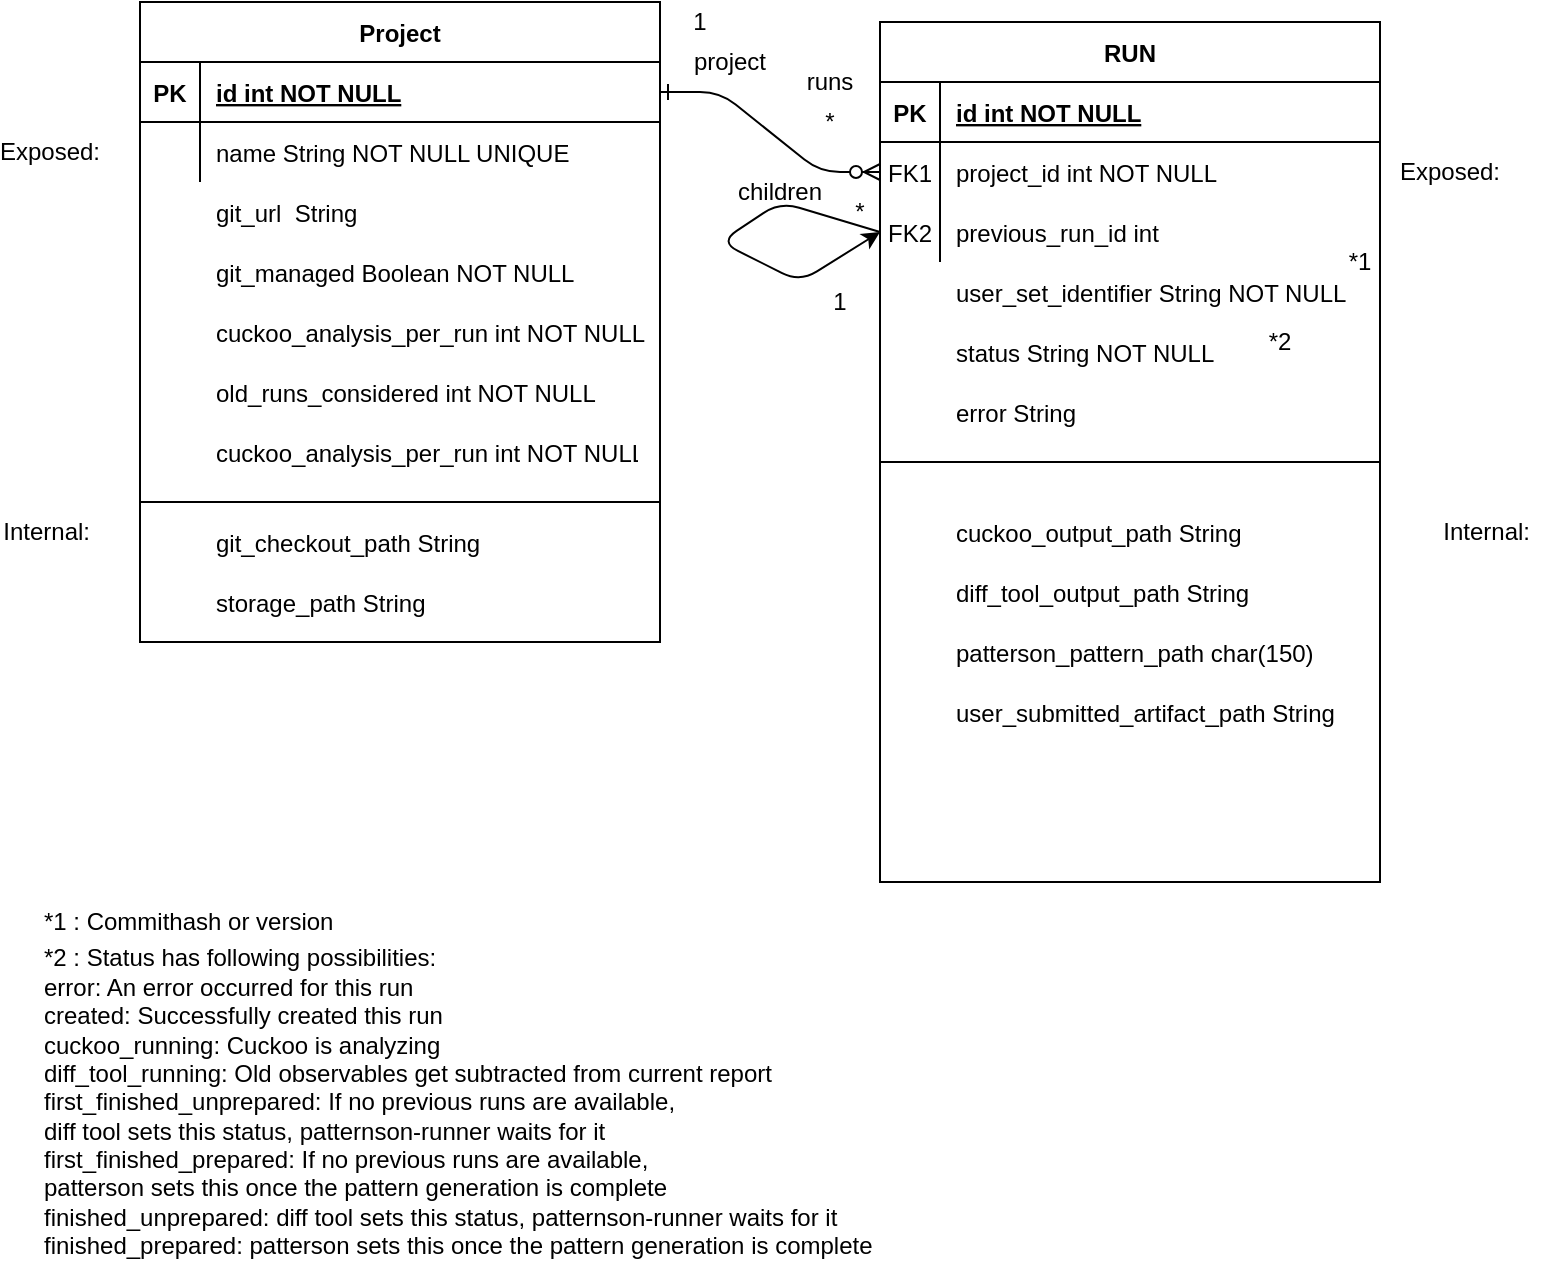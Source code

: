 <mxfile version="14.3.2" type="device"><diagram id="R2lEEEUBdFMjLlhIrx00" name="Page-1"><mxGraphModel dx="1990" dy="806" grid="1" gridSize="10" guides="1" tooltips="1" connect="1" arrows="1" fold="1" page="1" pageScale="1" pageWidth="850" pageHeight="1100" math="0" shadow="0" extFonts="Permanent Marker^https://fonts.googleapis.com/css?family=Permanent+Marker"><root><mxCell id="0"/><mxCell id="1" parent="0"/><mxCell id="C-vyLk0tnHw3VtMMgP7b-1" value="" style="edgeStyle=entityRelationEdgeStyle;endArrow=ERzeroToMany;startArrow=ERone;endFill=1;startFill=0;" parent="1" source="C-vyLk0tnHw3VtMMgP7b-24" target="C-vyLk0tnHw3VtMMgP7b-6" edge="1"><mxGeometry width="100" height="100" relative="1" as="geometry"><mxPoint x="340" y="720" as="sourcePoint"/><mxPoint x="440" y="620" as="targetPoint"/></mxGeometry></mxCell><mxCell id="C-vyLk0tnHw3VtMMgP7b-2" value="RUN" style="shape=table;startSize=30;container=1;collapsible=1;childLayout=tableLayout;fixedRows=1;rowLines=0;fontStyle=1;align=center;resizeLast=1;" parent="1" vertex="1"><mxGeometry x="450" y="120" width="250" height="430" as="geometry"/></mxCell><mxCell id="C-vyLk0tnHw3VtMMgP7b-3" value="" style="shape=partialRectangle;collapsible=0;dropTarget=0;pointerEvents=0;fillColor=none;points=[[0,0.5],[1,0.5]];portConstraint=eastwest;top=0;left=0;right=0;bottom=1;" parent="C-vyLk0tnHw3VtMMgP7b-2" vertex="1"><mxGeometry y="30" width="250" height="30" as="geometry"/></mxCell><mxCell id="C-vyLk0tnHw3VtMMgP7b-4" value="PK" style="shape=partialRectangle;overflow=hidden;connectable=0;fillColor=none;top=0;left=0;bottom=0;right=0;fontStyle=1;" parent="C-vyLk0tnHw3VtMMgP7b-3" vertex="1"><mxGeometry width="30" height="30" as="geometry"/></mxCell><mxCell id="C-vyLk0tnHw3VtMMgP7b-5" value="id int NOT NULL " style="shape=partialRectangle;overflow=hidden;connectable=0;fillColor=none;top=0;left=0;bottom=0;right=0;align=left;spacingLeft=6;fontStyle=5;" parent="C-vyLk0tnHw3VtMMgP7b-3" vertex="1"><mxGeometry x="30" width="220" height="30" as="geometry"/></mxCell><mxCell id="C-vyLk0tnHw3VtMMgP7b-6" value="" style="shape=partialRectangle;collapsible=0;dropTarget=0;pointerEvents=0;fillColor=none;points=[[0,0.5],[1,0.5]];portConstraint=eastwest;top=0;left=0;right=0;bottom=0;" parent="C-vyLk0tnHw3VtMMgP7b-2" vertex="1"><mxGeometry y="60" width="250" height="30" as="geometry"/></mxCell><mxCell id="C-vyLk0tnHw3VtMMgP7b-7" value="FK1" style="shape=partialRectangle;overflow=hidden;connectable=0;fillColor=none;top=0;left=0;bottom=0;right=0;" parent="C-vyLk0tnHw3VtMMgP7b-6" vertex="1"><mxGeometry width="30" height="30" as="geometry"/></mxCell><mxCell id="C-vyLk0tnHw3VtMMgP7b-8" value="project_id int NOT NULL " style="shape=partialRectangle;overflow=hidden;connectable=0;fillColor=none;top=0;left=0;bottom=0;right=0;align=left;spacingLeft=6;" parent="C-vyLk0tnHw3VtMMgP7b-6" vertex="1"><mxGeometry x="30" width="220" height="30" as="geometry"/></mxCell><mxCell id="C-vyLk0tnHw3VtMMgP7b-9" value="" style="shape=partialRectangle;collapsible=0;dropTarget=0;pointerEvents=0;fillColor=none;points=[[0,0.5],[1,0.5]];portConstraint=eastwest;top=0;left=0;right=0;bottom=0;" parent="C-vyLk0tnHw3VtMMgP7b-2" vertex="1"><mxGeometry y="90" width="250" height="30" as="geometry"/></mxCell><mxCell id="C-vyLk0tnHw3VtMMgP7b-10" value="FK2" style="shape=partialRectangle;overflow=hidden;connectable=0;fillColor=none;top=0;left=0;bottom=0;right=0;" parent="C-vyLk0tnHw3VtMMgP7b-9" vertex="1"><mxGeometry width="30" height="30" as="geometry"/></mxCell><mxCell id="C-vyLk0tnHw3VtMMgP7b-11" value="previous_run_id int " style="shape=partialRectangle;overflow=hidden;connectable=0;fillColor=none;top=0;left=0;bottom=0;right=0;align=left;spacingLeft=6;" parent="C-vyLk0tnHw3VtMMgP7b-9" vertex="1"><mxGeometry x="30" width="220" height="30" as="geometry"/></mxCell><mxCell id="D8-tdobmYQYivKnSxi8o-14" value="" style="endArrow=classic;html=1;exitX=0;exitY=0.5;exitDx=0;exitDy=0;entryX=0;entryY=0.5;entryDx=0;entryDy=0;" edge="1" parent="C-vyLk0tnHw3VtMMgP7b-2" source="C-vyLk0tnHw3VtMMgP7b-9" target="C-vyLk0tnHw3VtMMgP7b-9"><mxGeometry width="50" height="50" relative="1" as="geometry"><mxPoint x="-50" y="320" as="sourcePoint"/><mxPoint x="-50" y="130" as="targetPoint"/><Array as="points"><mxPoint x="-50" y="90"/><mxPoint x="-80" y="110"/><mxPoint x="-40" y="130"/></Array></mxGeometry></mxCell><mxCell id="C-vyLk0tnHw3VtMMgP7b-23" value="Project" style="shape=table;startSize=30;container=1;collapsible=1;childLayout=tableLayout;fixedRows=1;rowLines=0;fontStyle=1;align=center;resizeLast=1;" parent="1" vertex="1"><mxGeometry x="80" y="110" width="260" height="320" as="geometry"/></mxCell><mxCell id="C-vyLk0tnHw3VtMMgP7b-24" value="" style="shape=partialRectangle;collapsible=0;dropTarget=0;pointerEvents=0;fillColor=none;points=[[0,0.5],[1,0.5]];portConstraint=eastwest;top=0;left=0;right=0;bottom=1;" parent="C-vyLk0tnHw3VtMMgP7b-23" vertex="1"><mxGeometry y="30" width="260" height="30" as="geometry"/></mxCell><mxCell id="C-vyLk0tnHw3VtMMgP7b-25" value="PK" style="shape=partialRectangle;overflow=hidden;connectable=0;fillColor=none;top=0;left=0;bottom=0;right=0;fontStyle=1;" parent="C-vyLk0tnHw3VtMMgP7b-24" vertex="1"><mxGeometry width="30" height="30" as="geometry"/></mxCell><mxCell id="C-vyLk0tnHw3VtMMgP7b-26" value="id int NOT NULL " style="shape=partialRectangle;overflow=hidden;connectable=0;fillColor=none;top=0;left=0;bottom=0;right=0;align=left;spacingLeft=6;fontStyle=5;" parent="C-vyLk0tnHw3VtMMgP7b-24" vertex="1"><mxGeometry x="30" width="230" height="30" as="geometry"/></mxCell><mxCell id="C-vyLk0tnHw3VtMMgP7b-27" value="" style="shape=partialRectangle;collapsible=0;dropTarget=0;pointerEvents=0;fillColor=none;points=[[0,0.5],[1,0.5]];portConstraint=eastwest;top=0;left=0;right=0;bottom=0;" parent="C-vyLk0tnHw3VtMMgP7b-23" vertex="1"><mxGeometry y="60" width="260" height="30" as="geometry"/></mxCell><mxCell id="C-vyLk0tnHw3VtMMgP7b-28" value="" style="shape=partialRectangle;overflow=hidden;connectable=0;fillColor=none;top=0;left=0;bottom=0;right=0;" parent="C-vyLk0tnHw3VtMMgP7b-27" vertex="1"><mxGeometry width="30" height="30" as="geometry"/></mxCell><mxCell id="C-vyLk0tnHw3VtMMgP7b-29" value="name String NOT NULL UNIQUE" style="shape=partialRectangle;overflow=hidden;connectable=0;fillColor=none;top=0;left=0;bottom=0;right=0;align=left;spacingLeft=6;" parent="C-vyLk0tnHw3VtMMgP7b-27" vertex="1"><mxGeometry x="30" width="230" height="30" as="geometry"/></mxCell><mxCell id="N2EvtMNFVbbXt6cIL1rl-2" value="" style="shape=partialRectangle;collapsible=0;dropTarget=0;pointerEvents=0;fillColor=none;points=[[0,0.5],[1,0.5]];portConstraint=eastwest;top=0;left=0;right=0;bottom=0;" parent="1" vertex="1"><mxGeometry x="80" y="200" width="250" height="30" as="geometry"/></mxCell><mxCell id="N2EvtMNFVbbXt6cIL1rl-3" value="" style="shape=partialRectangle;overflow=hidden;connectable=0;fillColor=none;top=0;left=0;bottom=0;right=0;" parent="N2EvtMNFVbbXt6cIL1rl-2" vertex="1"><mxGeometry width="30" height="30" as="geometry"/></mxCell><mxCell id="N2EvtMNFVbbXt6cIL1rl-4" value="git_url  String " style="shape=partialRectangle;overflow=hidden;connectable=0;fillColor=none;top=0;left=0;bottom=0;right=0;align=left;spacingLeft=6;verticalAlign=middle;" parent="N2EvtMNFVbbXt6cIL1rl-2" vertex="1"><mxGeometry x="30" width="220" height="30" as="geometry"/></mxCell><mxCell id="N2EvtMNFVbbXt6cIL1rl-5" value="cuckoo_analysis_per_run int NOT NULL" style="shape=partialRectangle;overflow=hidden;connectable=0;fillColor=none;top=0;left=0;bottom=0;right=0;align=left;spacingLeft=6;" parent="1" vertex="1"><mxGeometry x="110" y="260" width="230" height="30" as="geometry"/></mxCell><mxCell id="N2EvtMNFVbbXt6cIL1rl-6" value="" style="shape=partialRectangle;collapsible=0;dropTarget=0;pointerEvents=0;fillColor=none;points=[[0,0.5],[1,0.5]];portConstraint=eastwest;top=0;left=0;right=0;bottom=0;" parent="1" vertex="1"><mxGeometry x="80" y="230" width="250" height="30" as="geometry"/></mxCell><mxCell id="N2EvtMNFVbbXt6cIL1rl-7" value="" style="shape=partialRectangle;overflow=hidden;connectable=0;fillColor=none;top=0;left=0;bottom=0;right=0;" parent="N2EvtMNFVbbXt6cIL1rl-6" vertex="1"><mxGeometry width="30" height="30" as="geometry"/></mxCell><mxCell id="N2EvtMNFVbbXt6cIL1rl-8" value="git_managed Boolean NOT NULL" style="shape=partialRectangle;overflow=hidden;connectable=0;fillColor=none;top=0;left=0;bottom=0;right=0;align=left;spacingLeft=6;" parent="N2EvtMNFVbbXt6cIL1rl-6" vertex="1"><mxGeometry x="30" width="220" height="30" as="geometry"/></mxCell><mxCell id="N2EvtMNFVbbXt6cIL1rl-9" value="1" style="text;html=1;strokeColor=none;fillColor=none;align=center;verticalAlign=middle;whiteSpace=wrap;rounded=0;" parent="1" vertex="1"><mxGeometry x="340" y="110" width="40" height="20" as="geometry"/></mxCell><mxCell id="N2EvtMNFVbbXt6cIL1rl-10" value="*" style="text;html=1;strokeColor=none;fillColor=none;align=center;verticalAlign=middle;whiteSpace=wrap;rounded=0;" parent="1" vertex="1"><mxGeometry x="405" y="160" width="40" height="20" as="geometry"/></mxCell><mxCell id="N2EvtMNFVbbXt6cIL1rl-11" value="user_set_identifier String NOT NULL" style="shape=partialRectangle;overflow=hidden;connectable=0;fillColor=none;top=0;left=0;bottom=0;right=0;align=left;spacingLeft=6;" parent="1" vertex="1"><mxGeometry x="480" y="240" width="220" height="30" as="geometry"/></mxCell><mxCell id="N2EvtMNFVbbXt6cIL1rl-12" value="user_submitted_artifact_path String" style="shape=partialRectangle;overflow=hidden;connectable=0;fillColor=none;top=0;left=0;bottom=0;right=0;align=left;spacingLeft=6;" parent="1" vertex="1"><mxGeometry x="480" y="450" width="220" height="30" as="geometry"/></mxCell><mxCell id="N2EvtMNFVbbXt6cIL1rl-13" value="cuckoo_output_path String" style="shape=partialRectangle;overflow=hidden;connectable=0;fillColor=none;top=0;left=0;bottom=0;right=0;align=left;spacingLeft=6;" parent="1" vertex="1"><mxGeometry x="480" y="360" width="220" height="30" as="geometry"/></mxCell><mxCell id="N2EvtMNFVbbXt6cIL1rl-15" value="status String NOT NULL" style="shape=partialRectangle;overflow=hidden;connectable=0;fillColor=none;top=0;left=0;bottom=0;right=0;align=left;spacingLeft=6;" parent="1" vertex="1"><mxGeometry x="480" y="270" width="220" height="30" as="geometry"/></mxCell><mxCell id="N2EvtMNFVbbXt6cIL1rl-18" value="error String" style="shape=partialRectangle;overflow=hidden;connectable=0;fillColor=none;top=0;left=0;bottom=0;right=0;align=left;spacingLeft=6;" parent="1" vertex="1"><mxGeometry x="480" y="300" width="220" height="30" as="geometry"/></mxCell><mxCell id="N2EvtMNFVbbXt6cIL1rl-20" value="*1 : Commithash or version" style="text;html=1;strokeColor=none;fillColor=none;align=left;verticalAlign=middle;whiteSpace=wrap;rounded=0;" parent="1" vertex="1"><mxGeometry x="30" y="560" width="190" height="20" as="geometry"/></mxCell><mxCell id="N2EvtMNFVbbXt6cIL1rl-23" value="patterson_pattern_path char(150)" style="shape=partialRectangle;overflow=hidden;connectable=0;fillColor=none;top=0;left=0;bottom=0;right=0;align=left;spacingLeft=6;" parent="1" vertex="1"><mxGeometry x="480" y="420" width="220" height="30" as="geometry"/></mxCell><mxCell id="DvLrPB8F3fkHPVpxZE09-1" value="diff_tool_output_path String" style="shape=partialRectangle;overflow=hidden;connectable=0;fillColor=none;top=0;left=0;bottom=0;right=0;align=left;spacingLeft=6;" parent="1" vertex="1"><mxGeometry x="480" y="390" width="220" height="30" as="geometry"/></mxCell><mxCell id="D8-tdobmYQYivKnSxi8o-1" value="old_runs_considered int NOT NULL" style="shape=partialRectangle;overflow=hidden;connectable=0;fillColor=none;top=0;left=0;bottom=0;right=0;align=left;spacingLeft=6;" vertex="1" parent="1"><mxGeometry x="110" y="290" width="220" height="30" as="geometry"/></mxCell><mxCell id="D8-tdobmYQYivKnSxi8o-2" value="cuckoo_analysis_per_run int NOT NULL" style="shape=partialRectangle;overflow=hidden;connectable=0;fillColor=none;top=0;left=0;bottom=0;right=0;align=left;spacingLeft=6;" vertex="1" parent="1"><mxGeometry x="110" y="320" width="220" height="30" as="geometry"/></mxCell><mxCell id="D8-tdobmYQYivKnSxi8o-3" value="" style="endArrow=none;html=1;" edge="1" parent="1"><mxGeometry width="50" height="50" relative="1" as="geometry"><mxPoint x="80" y="360" as="sourcePoint"/><mxPoint x="340" y="360" as="targetPoint"/></mxGeometry></mxCell><mxCell id="D8-tdobmYQYivKnSxi8o-4" value="Internal:&amp;nbsp;" style="text;html=1;strokeColor=none;fillColor=none;align=center;verticalAlign=middle;whiteSpace=wrap;rounded=0;" vertex="1" parent="1"><mxGeometry x="10" y="365" width="50" height="20" as="geometry"/></mxCell><mxCell id="D8-tdobmYQYivKnSxi8o-5" value="Exposed:" style="text;html=1;strokeColor=none;fillColor=none;align=center;verticalAlign=middle;whiteSpace=wrap;rounded=0;" vertex="1" parent="1"><mxGeometry x="10" y="175" width="50" height="20" as="geometry"/></mxCell><mxCell id="D8-tdobmYQYivKnSxi8o-6" value="git_checkout_path String" style="shape=partialRectangle;overflow=hidden;connectable=0;fillColor=none;top=0;left=0;bottom=0;right=0;align=left;spacingLeft=6;" vertex="1" parent="1"><mxGeometry x="110" y="365" width="220" height="30" as="geometry"/></mxCell><mxCell id="D8-tdobmYQYivKnSxi8o-8" value="storage_path String" style="shape=partialRectangle;overflow=hidden;connectable=0;fillColor=none;top=0;left=0;bottom=0;right=0;align=left;spacingLeft=6;" vertex="1" parent="1"><mxGeometry x="110" y="395" width="220" height="30" as="geometry"/></mxCell><mxCell id="D8-tdobmYQYivKnSxi8o-10" value="project" style="text;html=1;strokeColor=none;fillColor=none;align=center;verticalAlign=middle;whiteSpace=wrap;rounded=0;" vertex="1" parent="1"><mxGeometry x="350" y="130" width="50" height="20" as="geometry"/></mxCell><mxCell id="D8-tdobmYQYivKnSxi8o-11" value="runs" style="text;html=1;strokeColor=none;fillColor=none;align=center;verticalAlign=middle;whiteSpace=wrap;rounded=0;" vertex="1" parent="1"><mxGeometry x="405" y="140" width="40" height="20" as="geometry"/></mxCell><mxCell id="D8-tdobmYQYivKnSxi8o-12" value="*1" style="text;html=1;strokeColor=none;fillColor=none;align=center;verticalAlign=middle;whiteSpace=wrap;rounded=0;" vertex="1" parent="1"><mxGeometry x="670" y="230" width="40" height="20" as="geometry"/></mxCell><mxCell id="D8-tdobmYQYivKnSxi8o-13" value="*2 : Status has following possibilities:&lt;br&gt;&lt;div&gt;error: An error occurred for this run&lt;/div&gt;&lt;div&gt;created: Successfully created this run&lt;/div&gt;&lt;div&gt;cuckoo_running: Cuckoo is analyzing&lt;/div&gt;&lt;div&gt;diff_tool_running: Old observables get subtracted from current report&lt;/div&gt;&lt;div&gt;first_finished_unprepared: If no previous runs are available,&lt;/div&gt;&lt;div&gt;diff tool sets this status, patternson-runner waits for it&lt;/div&gt;&lt;div&gt;first_finished_prepared: If no previous runs are available,&lt;/div&gt;&lt;div&gt;patterson sets this once the pattern generation is complete&lt;/div&gt;&lt;div&gt;finished_unprepared: diff tool sets this status, patternson-runner waits for it&lt;/div&gt;&lt;div&gt;finished_prepared: patterson sets this once the pattern generation is complete&lt;/div&gt;" style="text;html=1;strokeColor=none;fillColor=none;align=left;verticalAlign=middle;whiteSpace=wrap;rounded=0;" vertex="1" parent="1"><mxGeometry x="30" y="580" width="430" height="160" as="geometry"/></mxCell><mxCell id="D8-tdobmYQYivKnSxi8o-15" value="children" style="text;html=1;strokeColor=none;fillColor=none;align=center;verticalAlign=middle;whiteSpace=wrap;rounded=0;" vertex="1" parent="1"><mxGeometry x="380" y="195" width="40" height="20" as="geometry"/></mxCell><mxCell id="D8-tdobmYQYivKnSxi8o-16" value="1" style="text;html=1;strokeColor=none;fillColor=none;align=center;verticalAlign=middle;whiteSpace=wrap;rounded=0;" vertex="1" parent="1"><mxGeometry x="410" y="250" width="40" height="20" as="geometry"/></mxCell><mxCell id="D8-tdobmYQYivKnSxi8o-17" value="*" style="text;html=1;strokeColor=none;fillColor=none;align=center;verticalAlign=middle;whiteSpace=wrap;rounded=0;" vertex="1" parent="1"><mxGeometry x="420" y="205" width="40" height="20" as="geometry"/></mxCell><mxCell id="D8-tdobmYQYivKnSxi8o-18" value="*2" style="text;html=1;strokeColor=none;fillColor=none;align=center;verticalAlign=middle;whiteSpace=wrap;rounded=0;" vertex="1" parent="1"><mxGeometry x="630" y="270" width="40" height="20" as="geometry"/></mxCell><mxCell id="D8-tdobmYQYivKnSxi8o-20" value="Exposed:" style="text;html=1;strokeColor=none;fillColor=none;align=center;verticalAlign=middle;whiteSpace=wrap;rounded=0;" vertex="1" parent="1"><mxGeometry x="710" y="185" width="50" height="20" as="geometry"/></mxCell><mxCell id="D8-tdobmYQYivKnSxi8o-21" value="Internal:&amp;nbsp;" style="text;html=1;strokeColor=none;fillColor=none;align=center;verticalAlign=middle;whiteSpace=wrap;rounded=0;" vertex="1" parent="1"><mxGeometry x="730" y="365" width="50" height="20" as="geometry"/></mxCell><mxCell id="D8-tdobmYQYivKnSxi8o-22" value="" style="endArrow=none;html=1;" edge="1" parent="1"><mxGeometry width="50" height="50" relative="1" as="geometry"><mxPoint x="450" y="340" as="sourcePoint"/><mxPoint x="700" y="340" as="targetPoint"/></mxGeometry></mxCell></root></mxGraphModel></diagram></mxfile>